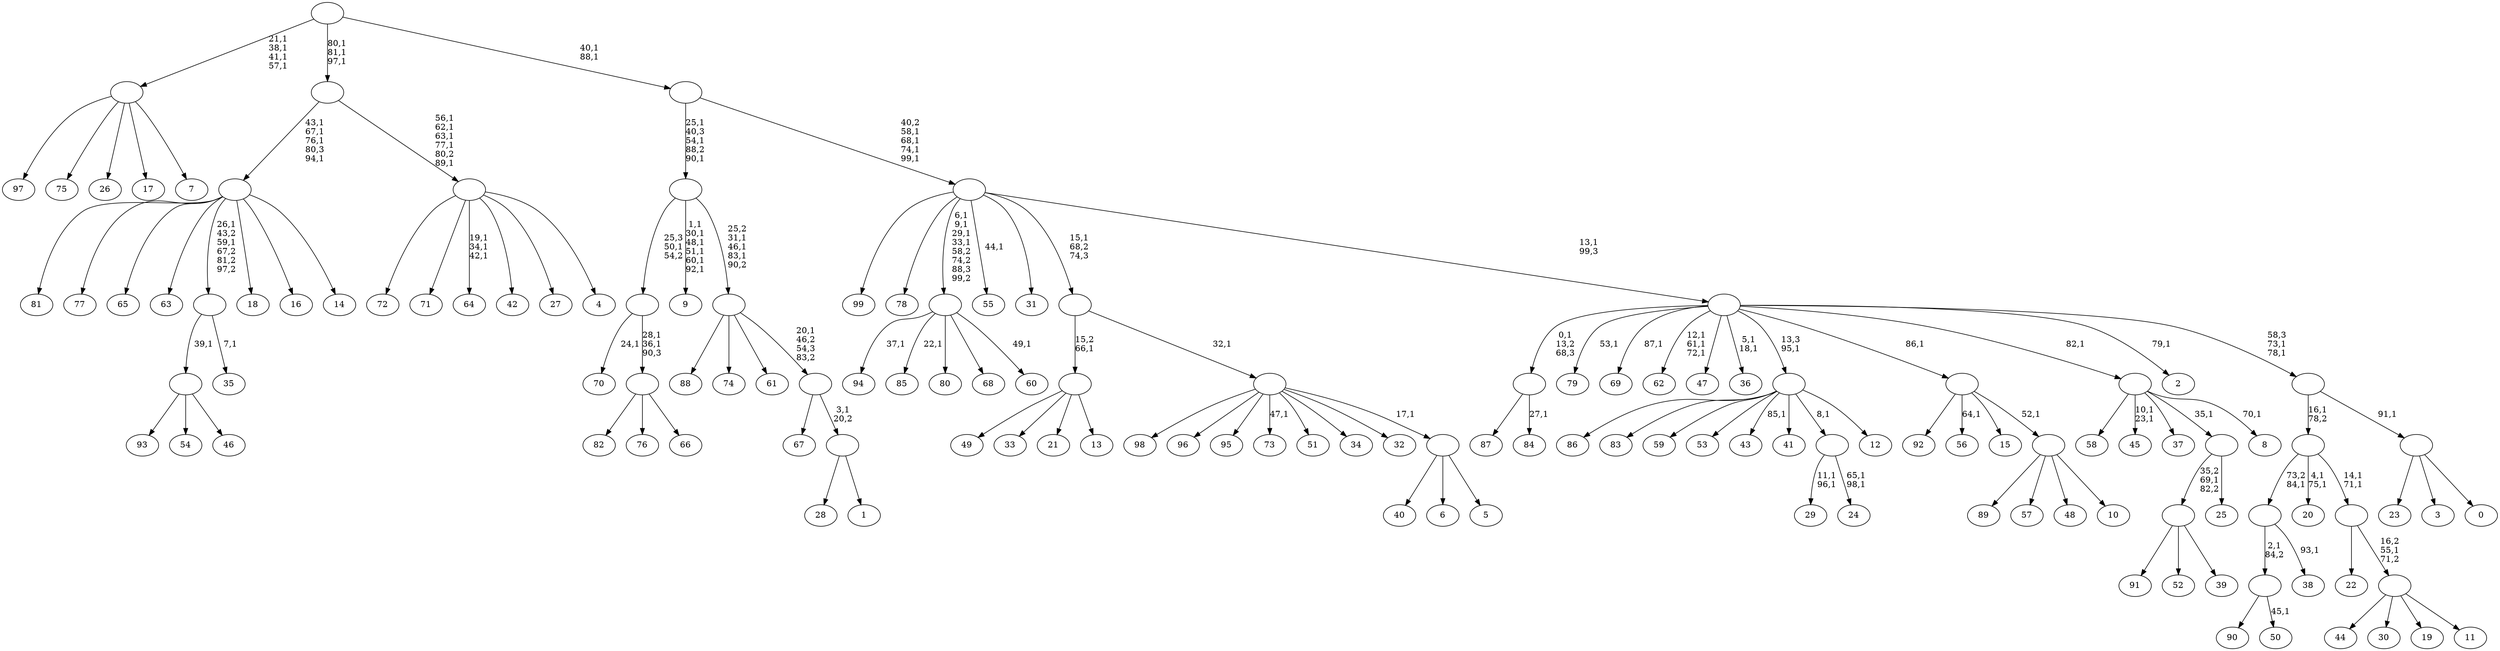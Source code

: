 digraph T {
	200 [label="99"]
	199 [label="98"]
	198 [label="97"]
	197 [label="96"]
	196 [label="95"]
	195 [label="94"]
	193 [label="93"]
	192 [label="92"]
	191 [label="91"]
	190 [label="90"]
	189 [label="89"]
	188 [label="88"]
	187 [label="87"]
	186 [label="86"]
	185 [label="85"]
	183 [label="84"]
	181 [label=""]
	180 [label="83"]
	179 [label="82"]
	178 [label="81"]
	177 [label="80"]
	176 [label="79"]
	174 [label="78"]
	173 [label="77"]
	172 [label="76"]
	171 [label="75"]
	170 [label="74"]
	169 [label="73"]
	167 [label="72"]
	166 [label="71"]
	165 [label="70"]
	163 [label="69"]
	161 [label="68"]
	160 [label="67"]
	159 [label="66"]
	158 [label=""]
	156 [label=""]
	155 [label="65"]
	154 [label="64"]
	150 [label="63"]
	149 [label="62"]
	145 [label="61"]
	144 [label="60"]
	142 [label=""]
	138 [label="59"]
	137 [label="58"]
	136 [label="57"]
	135 [label="56"]
	133 [label="55"]
	131 [label="54"]
	130 [label="53"]
	129 [label="52"]
	128 [label="51"]
	127 [label="50"]
	125 [label=""]
	124 [label="49"]
	123 [label="48"]
	122 [label="47"]
	121 [label="46"]
	120 [label=""]
	119 [label="45"]
	116 [label="44"]
	115 [label="43"]
	113 [label="42"]
	112 [label="41"]
	111 [label="40"]
	110 [label="39"]
	109 [label=""]
	108 [label="38"]
	106 [label=""]
	105 [label="37"]
	104 [label="36"]
	101 [label="35"]
	99 [label=""]
	97 [label="34"]
	96 [label="33"]
	95 [label="32"]
	94 [label="31"]
	93 [label="30"]
	92 [label="29"]
	89 [label="28"]
	88 [label="27"]
	87 [label="26"]
	86 [label="25"]
	85 [label=""]
	84 [label="24"]
	81 [label=""]
	80 [label="23"]
	79 [label="22"]
	78 [label="21"]
	77 [label="20"]
	74 [label="19"]
	73 [label="18"]
	72 [label="17"]
	71 [label="16"]
	70 [label="15"]
	69 [label="14"]
	68 [label=""]
	64 [label="13"]
	63 [label=""]
	62 [label="12"]
	61 [label=""]
	60 [label="11"]
	59 [label=""]
	58 [label=""]
	56 [label=""]
	55 [label="10"]
	54 [label=""]
	53 [label=""]
	52 [label="9"]
	45 [label="8"]
	43 [label=""]
	42 [label="7"]
	41 [label=""]
	37 [label="6"]
	36 [label="5"]
	35 [label=""]
	34 [label=""]
	33 [label=""]
	32 [label="4"]
	31 [label=""]
	26 [label=""]
	23 [label="3"]
	22 [label="2"]
	20 [label="1"]
	19 [label=""]
	18 [label=""]
	17 [label=""]
	14 [label=""]
	11 [label="0"]
	10 [label=""]
	9 [label=""]
	7 [label=""]
	6 [label=""]
	2 [label=""]
	0 [label=""]
	181 -> 183 [label="27,1"]
	181 -> 187 [label=""]
	158 -> 179 [label=""]
	158 -> 172 [label=""]
	158 -> 159 [label=""]
	156 -> 158 [label="28,1\n36,1\n90,3"]
	156 -> 165 [label="24,1"]
	142 -> 144 [label="49,1"]
	142 -> 185 [label="22,1"]
	142 -> 195 [label="37,1"]
	142 -> 177 [label=""]
	142 -> 161 [label=""]
	125 -> 127 [label="45,1"]
	125 -> 190 [label=""]
	120 -> 193 [label=""]
	120 -> 131 [label=""]
	120 -> 121 [label=""]
	109 -> 191 [label=""]
	109 -> 129 [label=""]
	109 -> 110 [label=""]
	106 -> 108 [label="93,1"]
	106 -> 125 [label="2,1\n84,2"]
	99 -> 101 [label="7,1"]
	99 -> 120 [label="39,1"]
	85 -> 109 [label="35,2\n69,1\n82,2"]
	85 -> 86 [label=""]
	81 -> 84 [label="65,1\n98,1"]
	81 -> 92 [label="11,1\n96,1"]
	68 -> 99 [label="26,1\n43,2\n59,1\n67,2\n81,2\n97,2"]
	68 -> 178 [label=""]
	68 -> 173 [label=""]
	68 -> 155 [label=""]
	68 -> 150 [label=""]
	68 -> 73 [label=""]
	68 -> 71 [label=""]
	68 -> 69 [label=""]
	63 -> 124 [label=""]
	63 -> 96 [label=""]
	63 -> 78 [label=""]
	63 -> 64 [label=""]
	61 -> 115 [label="85,1"]
	61 -> 186 [label=""]
	61 -> 180 [label=""]
	61 -> 138 [label=""]
	61 -> 130 [label=""]
	61 -> 112 [label=""]
	61 -> 81 [label="8,1"]
	61 -> 62 [label=""]
	59 -> 116 [label=""]
	59 -> 93 [label=""]
	59 -> 74 [label=""]
	59 -> 60 [label=""]
	58 -> 79 [label=""]
	58 -> 59 [label="16,2\n55,1\n71,2"]
	56 -> 58 [label="14,1\n71,1"]
	56 -> 77 [label="4,1\n75,1"]
	56 -> 106 [label="73,2\n84,1"]
	54 -> 189 [label=""]
	54 -> 136 [label=""]
	54 -> 123 [label=""]
	54 -> 55 [label=""]
	53 -> 135 [label="64,1"]
	53 -> 192 [label=""]
	53 -> 70 [label=""]
	53 -> 54 [label="52,1"]
	43 -> 45 [label="70,1"]
	43 -> 119 [label="10,1\n23,1"]
	43 -> 137 [label=""]
	43 -> 105 [label=""]
	43 -> 85 [label="35,1"]
	41 -> 198 [label=""]
	41 -> 171 [label=""]
	41 -> 87 [label=""]
	41 -> 72 [label=""]
	41 -> 42 [label=""]
	35 -> 111 [label=""]
	35 -> 37 [label=""]
	35 -> 36 [label=""]
	34 -> 169 [label="47,1"]
	34 -> 199 [label=""]
	34 -> 197 [label=""]
	34 -> 196 [label=""]
	34 -> 128 [label=""]
	34 -> 97 [label=""]
	34 -> 95 [label=""]
	34 -> 35 [label="17,1"]
	33 -> 63 [label="15,2\n66,1"]
	33 -> 34 [label="32,1"]
	31 -> 154 [label="19,1\n34,1\n42,1"]
	31 -> 167 [label=""]
	31 -> 166 [label=""]
	31 -> 113 [label=""]
	31 -> 88 [label=""]
	31 -> 32 [label=""]
	26 -> 31 [label="56,1\n62,1\n63,1\n77,1\n80,2\n89,1"]
	26 -> 68 [label="43,1\n67,1\n76,1\n80,3\n94,1"]
	19 -> 89 [label=""]
	19 -> 20 [label=""]
	18 -> 160 [label=""]
	18 -> 19 [label="3,1\n20,2"]
	17 -> 188 [label=""]
	17 -> 170 [label=""]
	17 -> 145 [label=""]
	17 -> 18 [label="20,1\n46,2\n54,3\n83,2"]
	14 -> 17 [label="25,2\n31,1\n46,1\n83,1\n90,2"]
	14 -> 52 [label="1,1\n30,1\n48,1\n51,1\n60,1\n92,1"]
	14 -> 156 [label="25,3\n50,1\n54,2"]
	10 -> 80 [label=""]
	10 -> 23 [label=""]
	10 -> 11 [label=""]
	9 -> 56 [label="16,1\n78,2"]
	9 -> 10 [label="91,1"]
	7 -> 9 [label="58,3\n73,1\n78,1"]
	7 -> 22 [label="79,1"]
	7 -> 104 [label="5,1\n18,1"]
	7 -> 149 [label="12,1\n61,1\n72,1"]
	7 -> 163 [label="87,1"]
	7 -> 176 [label="53,1"]
	7 -> 181 [label="0,1\n13,2\n68,3"]
	7 -> 122 [label=""]
	7 -> 61 [label="13,3\n95,1"]
	7 -> 53 [label="86,1"]
	7 -> 43 [label="82,1"]
	6 -> 133 [label="44,1"]
	6 -> 142 [label="6,1\n9,1\n29,1\n33,1\n58,2\n74,2\n88,3\n99,2"]
	6 -> 200 [label=""]
	6 -> 174 [label=""]
	6 -> 94 [label=""]
	6 -> 33 [label="15,1\n68,2\n74,3"]
	6 -> 7 [label="13,1\n99,3"]
	2 -> 6 [label="40,2\n58,1\n68,1\n74,1\n99,1"]
	2 -> 14 [label="25,1\n40,3\n54,1\n88,2\n90,1"]
	0 -> 2 [label="40,1\n88,1"]
	0 -> 26 [label="80,1\n81,1\n97,1"]
	0 -> 41 [label="21,1\n38,1\n41,1\n57,1"]
}
